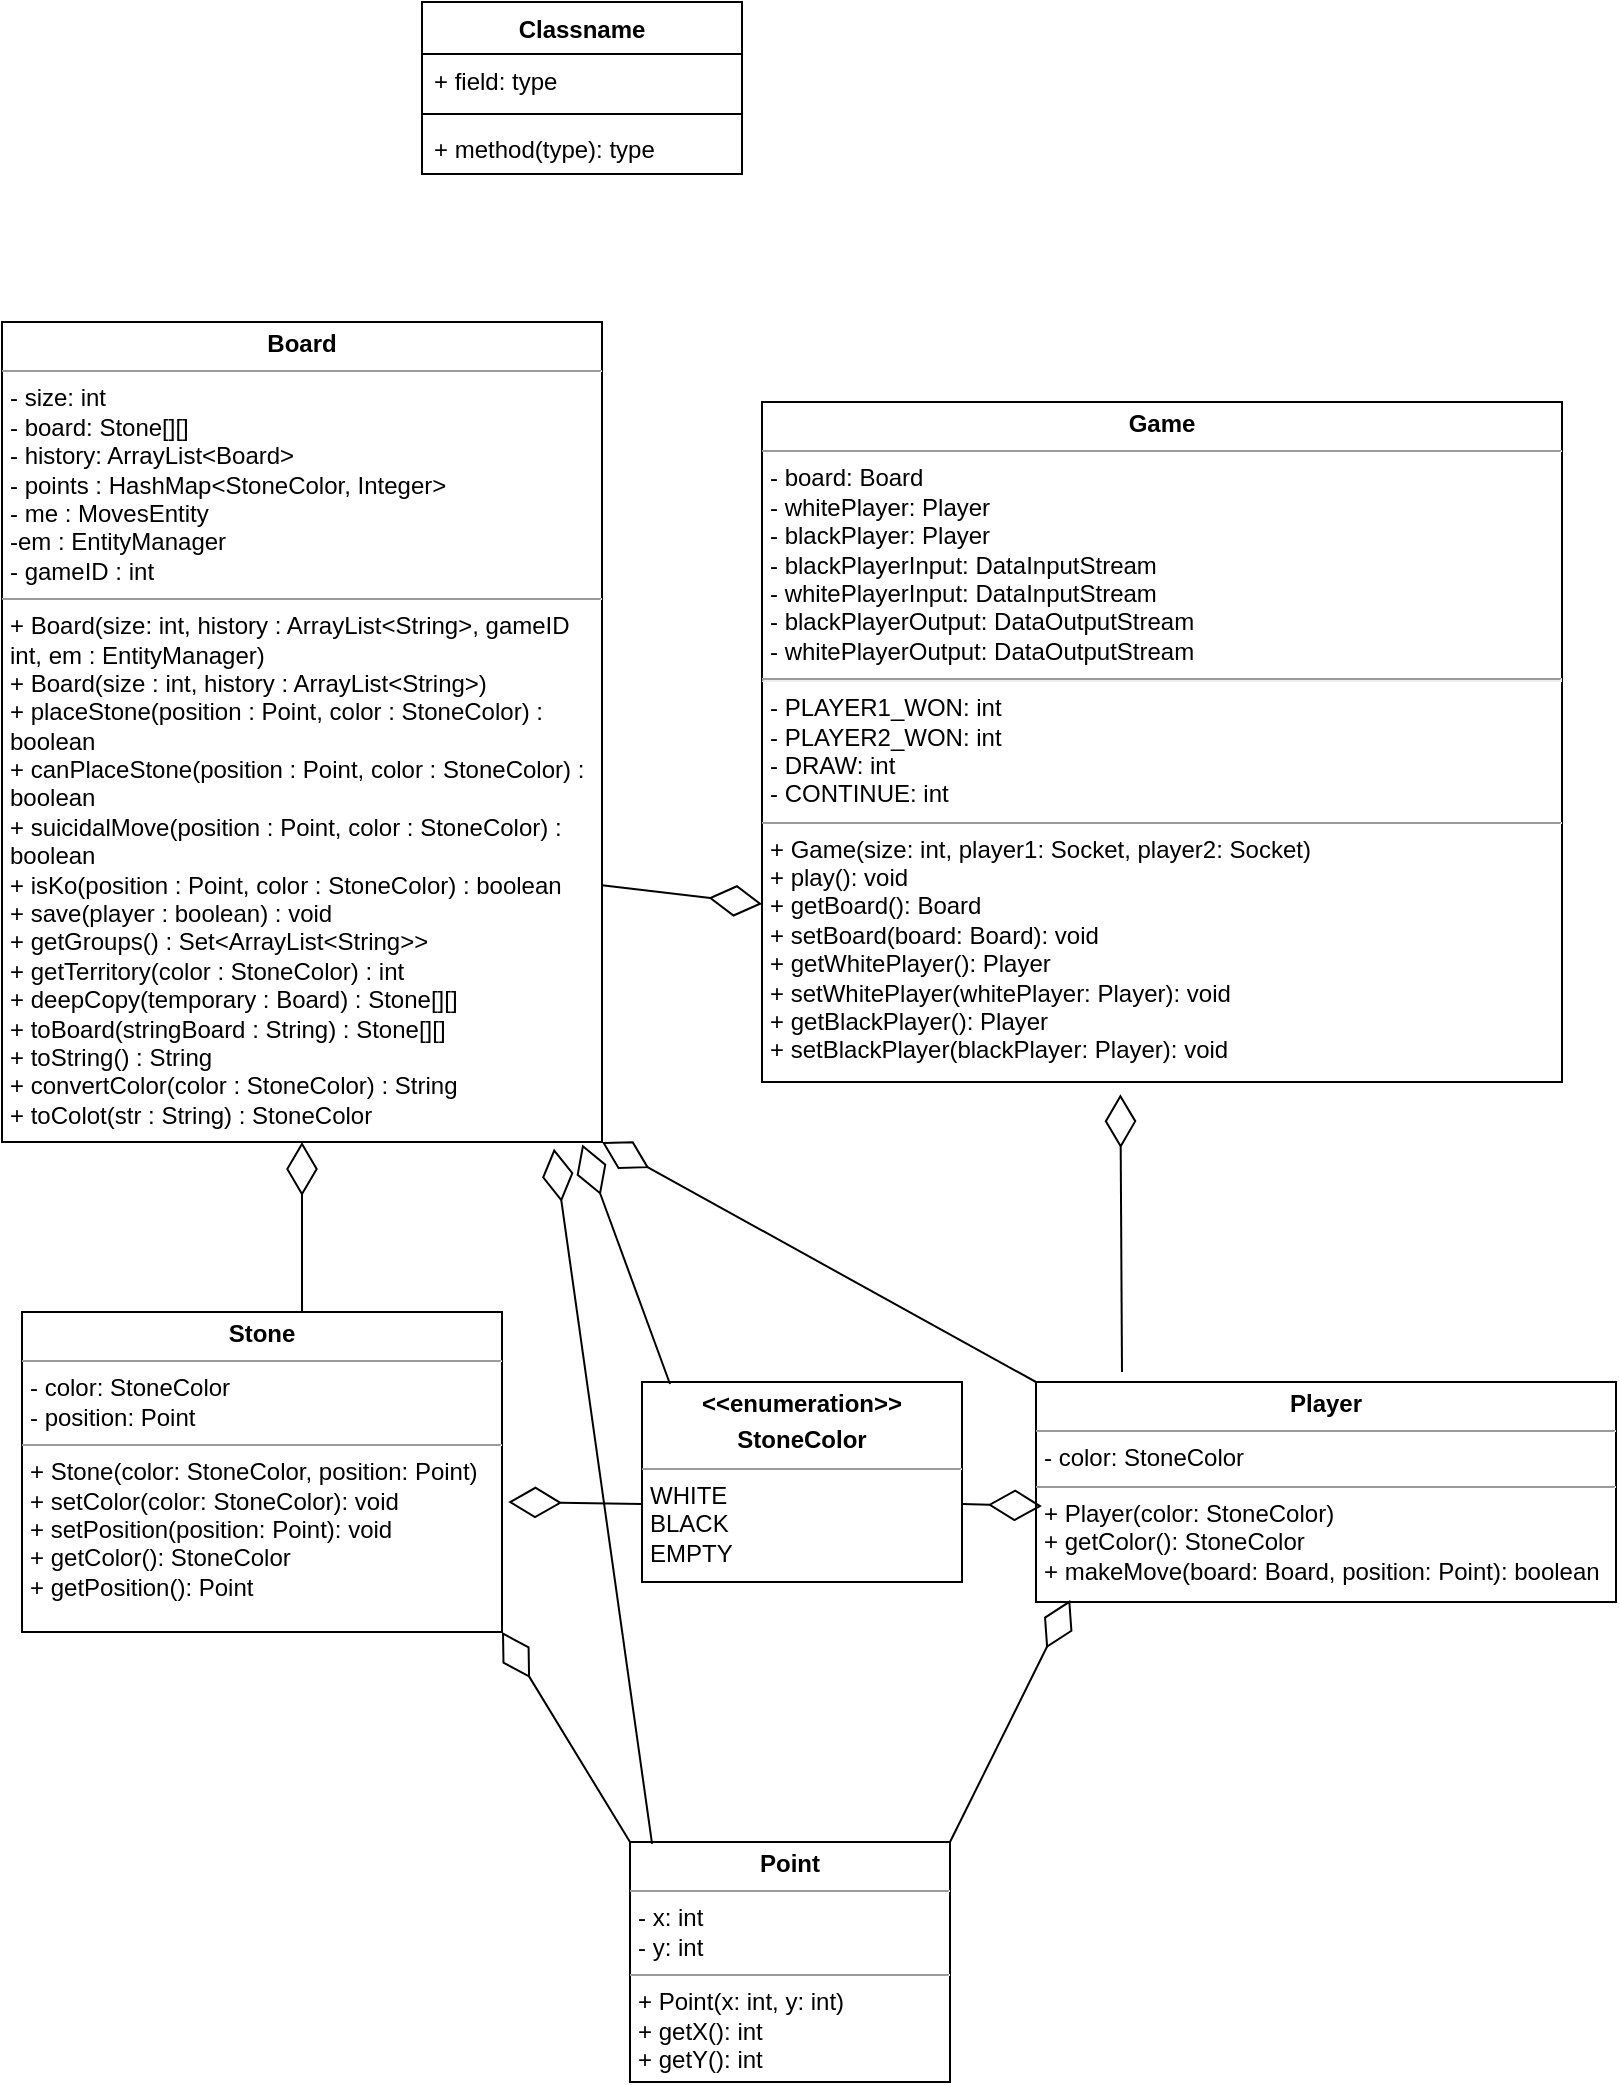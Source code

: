 <mxfile version="22.1.21" type="device">
  <diagram name="Page-1" id="VS52c-lFGsZRs6v1T6AV">
    <mxGraphModel dx="777" dy="694" grid="1" gridSize="10" guides="1" tooltips="1" connect="1" arrows="1" fold="1" page="1" pageScale="1" pageWidth="827" pageHeight="1169" math="0" shadow="0">
      <root>
        <mxCell id="0" />
        <mxCell id="1" parent="0" />
        <mxCell id="GEL21quIKkuOeIs3yus0-1" value="&lt;p style=&quot;margin:0px;margin-top:4px;text-align:center;&quot;&gt;&lt;b&gt;Board&lt;/b&gt;&lt;/p&gt;&lt;hr size=&quot;1&quot;&gt;&lt;p style=&quot;margin:0px;margin-left:4px;&quot;&gt;- size: int&amp;nbsp; &amp;nbsp; &amp;nbsp; &amp;nbsp; &amp;nbsp;&amp;nbsp;&lt;/p&gt;&lt;p style=&quot;margin:0px;margin-left:4px;&quot;&gt;- board: Stone[][]&amp;nbsp;&lt;/p&gt;&lt;p style=&quot;margin:0px;margin-left:4px;&quot;&gt;- history: ArrayList&amp;lt;Board&amp;gt;&lt;/p&gt;&lt;p style=&quot;margin:0px;margin-left:4px;&quot;&gt;- points : HashMap&amp;lt;StoneColor, Integer&amp;gt;&lt;/p&gt;&lt;p style=&quot;margin:0px;margin-left:4px;&quot;&gt;- me : MovesEntity&lt;/p&gt;&lt;p style=&quot;margin:0px;margin-left:4px;&quot;&gt;-em : EntityManager&lt;/p&gt;&lt;p style=&quot;margin:0px;margin-left:4px;&quot;&gt;- gameID : int&amp;nbsp;&lt;/p&gt;&lt;hr size=&quot;1&quot;&gt;&lt;p style=&quot;margin:0px;margin-left:4px;&quot;&gt;+ Board(size: int, history : ArrayList&amp;lt;String&amp;gt;, gameID int, em : EntityManager)&lt;br&gt;&lt;/p&gt;&lt;p style=&quot;margin:0px;margin-left:4px;&quot;&gt;+ Board(size : int, history : ArrayList&amp;lt;String&amp;gt;)&lt;/p&gt;&lt;p style=&quot;margin:0px;margin-left:4px;&quot;&gt;+ placeStone(position : Point, color : StoneColor) : boolean&lt;/p&gt;&lt;p style=&quot;margin:0px;margin-left:4px;&quot;&gt;+ canPlaceStone(position : Point, color : StoneColor) : boolean&lt;/p&gt;&lt;p style=&quot;margin:0px;margin-left:4px;&quot;&gt;+ suicidalMove(position : Point, color : StoneColor) : boolean&lt;/p&gt;&lt;p style=&quot;margin:0px;margin-left:4px;&quot;&gt;+ isKo(position : Point, color : StoneColor) : boolean&lt;/p&gt;&lt;p style=&quot;margin:0px;margin-left:4px;&quot;&gt;+ save(player : boolean) : void&lt;/p&gt;&lt;p style=&quot;margin:0px;margin-left:4px;&quot;&gt;+ getGroups() : Set&amp;lt;ArrayList&amp;lt;String&amp;gt;&amp;gt;&lt;/p&gt;&lt;p style=&quot;margin:0px;margin-left:4px;&quot;&gt;+ getTerritory(color : StoneColor) : int&lt;/p&gt;&lt;p style=&quot;margin:0px;margin-left:4px;&quot;&gt;+ deepCopy(temporary : Board) : Stone[][]&lt;/p&gt;&lt;p style=&quot;margin:0px;margin-left:4px;&quot;&gt;+ toBoard(stringBoard : String) : Stone[][]&lt;/p&gt;&lt;p style=&quot;margin:0px;margin-left:4px;&quot;&gt;+ toString() : String&lt;/p&gt;&lt;p style=&quot;margin:0px;margin-left:4px;&quot;&gt;+ convertColor(color : StoneColor) : String&lt;/p&gt;&lt;p style=&quot;margin:0px;margin-left:4px;&quot;&gt;+ toColot(str : String) : StoneColor&lt;/p&gt;" style="verticalAlign=top;align=left;overflow=fill;fontSize=12;fontFamily=Helvetica;html=1;whiteSpace=wrap;" parent="1" vertex="1">
          <mxGeometry x="20" y="190" width="300" height="410" as="geometry" />
        </mxCell>
        <mxCell id="GEL21quIKkuOeIs3yus0-2" value="&lt;p style=&quot;margin:0px;margin-top:4px;text-align:center;&quot;&gt;&lt;b&gt;Stone&lt;/b&gt;&lt;/p&gt;&lt;hr size=&quot;1&quot;&gt;&lt;p style=&quot;margin:0px;margin-left:4px;&quot;&gt;- color: StoneColor&amp;nbsp; &amp;nbsp; &amp;nbsp;&amp;nbsp;&lt;/p&gt;&lt;p style=&quot;margin:0px;margin-left:4px;&quot;&gt;- position: Point&amp;nbsp; &amp;nbsp; &amp;nbsp; &amp;nbsp;&amp;nbsp;&lt;/p&gt;&lt;hr size=&quot;1&quot;&gt;&lt;p style=&quot;margin:0px;margin-left:4px;&quot;&gt;+ Stone(color: StoneColor, position: Point)&amp;nbsp;&lt;/p&gt;&lt;p style=&quot;margin:0px;margin-left:4px;&quot;&gt;+ setColor(color: StoneColor): void&lt;/p&gt;&lt;p style=&quot;margin:0px;margin-left:4px;&quot;&gt;+ setPosition(position: Point): void&amp;nbsp;&lt;/p&gt;&lt;p style=&quot;margin:0px;margin-left:4px;&quot;&gt;+ getColor(): StoneColor&amp;nbsp;&lt;/p&gt;&lt;p style=&quot;margin:0px;margin-left:4px;&quot;&gt;+ getPosition(): Point&lt;/p&gt;" style="verticalAlign=top;align=left;overflow=fill;fontSize=12;fontFamily=Helvetica;html=1;whiteSpace=wrap;" parent="1" vertex="1">
          <mxGeometry x="30" y="685" width="240" height="160" as="geometry" />
        </mxCell>
        <mxCell id="GEL21quIKkuOeIs3yus0-4" value="&lt;p style=&quot;margin:0px;margin-top:4px;text-align:center;&quot;&gt;&lt;b&gt;&amp;lt;&amp;lt;enumeration&amp;gt;&amp;gt;&lt;/b&gt;&lt;/p&gt;&lt;p style=&quot;margin:0px;margin-top:4px;text-align:center;&quot;&gt;&lt;b&gt;StoneColor&lt;/b&gt;&lt;/p&gt;&lt;hr size=&quot;1&quot;&gt;&lt;p style=&quot;margin:0px;margin-left:4px;&quot;&gt;WHITE&lt;/p&gt;&lt;p style=&quot;margin:0px;margin-left:4px;&quot;&gt;&lt;span style=&quot;background-color: initial;&quot;&gt;BLACK&lt;/span&gt;&lt;/p&gt;&lt;p style=&quot;margin:0px;margin-left:4px;&quot;&gt;EMPTY&lt;/p&gt;" style="verticalAlign=top;align=left;overflow=fill;fontSize=12;fontFamily=Helvetica;html=1;whiteSpace=wrap;" parent="1" vertex="1">
          <mxGeometry x="340" y="720" width="160" height="100" as="geometry" />
        </mxCell>
        <mxCell id="GEL21quIKkuOeIs3yus0-5" value="&lt;p style=&quot;margin:0px;margin-top:4px;text-align:center;&quot;&gt;&lt;b&gt;Point&lt;/b&gt;&lt;/p&gt;&lt;hr size=&quot;1&quot;&gt;&lt;p style=&quot;margin:0px;margin-left:4px;&quot;&gt;&lt;span style=&quot;background-color: initial;&quot;&gt;- x: int&amp;nbsp; &amp;nbsp; &amp;nbsp; &amp;nbsp; &amp;nbsp; &amp;nbsp; &amp;nbsp; &amp;nbsp; &amp;nbsp;&lt;/span&gt;&lt;br&gt;&lt;/p&gt;&lt;p style=&quot;margin:0px;margin-left:4px;&quot;&gt;- y: int&lt;span style=&quot;background-color: initial;&quot;&gt;&amp;nbsp; &amp;nbsp; &amp;nbsp; &amp;nbsp; &amp;nbsp; &amp;nbsp; &amp;nbsp;&amp;nbsp;&lt;/span&gt;&lt;/p&gt;&lt;hr size=&quot;1&quot;&gt;&lt;p style=&quot;border-color: var(--border-color); margin: 0px 0px 0px 4px;&quot;&gt;+ Point(x: int, y: int)&amp;nbsp;&amp;nbsp;&lt;br style=&quot;border-color: var(--border-color);&quot;&gt;&lt;/p&gt;&lt;p style=&quot;border-color: var(--border-color); margin: 0px 0px 0px 4px;&quot;&gt;+ getX(): int&amp;nbsp; &amp;nbsp; &amp;nbsp; &amp;nbsp; &amp;nbsp; &amp;nbsp;&amp;nbsp;&lt;/p&gt;&lt;p style=&quot;border-color: var(--border-color); margin: 0px 0px 0px 4px;&quot;&gt;+ getY(): int&amp;nbsp;&lt;/p&gt;" style="verticalAlign=top;align=left;overflow=fill;fontSize=12;fontFamily=Helvetica;html=1;whiteSpace=wrap;" parent="1" vertex="1">
          <mxGeometry x="334" y="950" width="160" height="120" as="geometry" />
        </mxCell>
        <mxCell id="GEL21quIKkuOeIs3yus0-13" value="&lt;p style=&quot;margin:0px;margin-top:4px;text-align:center;&quot;&gt;&lt;b&gt;Game&lt;/b&gt;&lt;/p&gt;&lt;hr size=&quot;1&quot;&gt;&lt;p style=&quot;margin:0px;margin-left:4px;&quot;&gt;- board: Board&amp;nbsp;&lt;/p&gt;&lt;p style=&quot;margin:0px;margin-left:4px;&quot;&gt;- whitePlayer: Player&amp;nbsp;&lt;br&gt;- blackPlayer: Player&amp;nbsp;&lt;br&gt;- blackPlayerInput: DataInputStream&amp;nbsp;&lt;br&gt;- whitePlayerInput: DataInputStream&amp;nbsp;&lt;br&gt;- blackPlayerOutput: DataOutputStream&amp;nbsp;&lt;br&gt;- whitePlayerOutput: DataOutputStream&amp;nbsp;&lt;/p&gt;&lt;hr&gt;&lt;p style=&quot;margin:0px;margin-left:4px;&quot;&gt;&lt;span style=&quot;background-color: initial;&quot;&gt;- PLAYER1_WON: int&amp;nbsp;&lt;/span&gt;&lt;/p&gt;&lt;p style=&quot;margin:0px;margin-left:4px;&quot;&gt;&lt;span style=&quot;background-color: initial;&quot;&gt;- PLAYER2_WON: int&amp;nbsp;&lt;/span&gt;&lt;/p&gt;&lt;p style=&quot;margin:0px;margin-left:4px;&quot;&gt;- DRAW: int&amp;nbsp;&lt;br&gt;- CONTINUE: int&amp;nbsp;&lt;br&gt;&lt;/p&gt;&lt;hr size=&quot;1&quot;&gt;&lt;p style=&quot;margin:0px;margin-left:4px;&quot;&gt;+ Game(size: int, player1: Socket, player2: Socket)&amp;nbsp;&lt;br style=&quot;border-color: var(--border-color);&quot;&gt;+ play(): void&amp;nbsp;&lt;br style=&quot;border-color: var(--border-color);&quot;&gt;+ getBoard(): Board&amp;nbsp;&lt;br style=&quot;border-color: var(--border-color);&quot;&gt;+ setBoard(board: Board): void&amp;nbsp;&lt;br style=&quot;border-color: var(--border-color);&quot;&gt;+ getWhitePlayer(): Player&amp;nbsp;&lt;br style=&quot;border-color: var(--border-color);&quot;&gt;+ setWhitePlayer(whitePlayer: Player): void&lt;br style=&quot;border-color: var(--border-color);&quot;&gt;+ getBlackPlayer(): Player&amp;nbsp;&lt;br style=&quot;border-color: var(--border-color);&quot;&gt;+ setBlackPlayer(blackPlayer: Player): void&amp;nbsp;&lt;br&gt;&lt;/p&gt;" style="verticalAlign=top;align=left;overflow=fill;fontSize=12;fontFamily=Helvetica;html=1;whiteSpace=wrap;" parent="1" vertex="1">
          <mxGeometry x="400" y="230" width="400" height="340" as="geometry" />
        </mxCell>
        <mxCell id="GEL21quIKkuOeIs3yus0-3" value="&lt;p style=&quot;margin:0px;margin-top:4px;text-align:center;&quot;&gt;&lt;b&gt;Player&lt;/b&gt;&lt;/p&gt;&lt;hr size=&quot;1&quot;&gt;&lt;p style=&quot;margin:0px;margin-left:4px;&quot;&gt;- color: StoneColor&amp;nbsp; &amp;nbsp; &amp;nbsp;&amp;nbsp;&lt;/p&gt;&lt;hr size=&quot;1&quot;&gt;&lt;p style=&quot;margin:0px;margin-left:4px;&quot;&gt;+ Player(color: StoneColor)&amp;nbsp;&lt;/p&gt;&lt;p style=&quot;margin:0px;margin-left:4px;&quot;&gt;+ getColor(): StoneColor&amp;nbsp;&amp;nbsp;&lt;/p&gt;&lt;p style=&quot;margin:0px;margin-left:4px;&quot;&gt;+ makeMove(board: Board, position: Point): boolean&lt;/p&gt;" style="verticalAlign=top;align=left;overflow=fill;fontSize=12;fontFamily=Helvetica;html=1;whiteSpace=wrap;" parent="1" vertex="1">
          <mxGeometry x="537" y="720" width="290" height="110" as="geometry" />
        </mxCell>
        <mxCell id="GEL21quIKkuOeIs3yus0-20" value="" style="endArrow=diamondThin;endFill=0;endSize=24;html=1;rounded=0;exitX=0.069;exitY=0.008;exitDx=0;exitDy=0;entryX=0.92;entryY=1.008;entryDx=0;entryDy=0;entryPerimeter=0;exitPerimeter=0;" parent="1" source="GEL21quIKkuOeIs3yus0-5" target="GEL21quIKkuOeIs3yus0-1" edge="1">
          <mxGeometry width="160" relative="1" as="geometry">
            <mxPoint x="410" y="940" as="sourcePoint" />
            <mxPoint x="570" y="940" as="targetPoint" />
          </mxGeometry>
        </mxCell>
        <mxCell id="GEL21quIKkuOeIs3yus0-21" value="" style="endArrow=diamondThin;endFill=0;endSize=24;html=1;rounded=0;exitX=0;exitY=0;exitDx=0;exitDy=0;entryX=1;entryY=1;entryDx=0;entryDy=0;" parent="1" source="GEL21quIKkuOeIs3yus0-5" target="GEL21quIKkuOeIs3yus0-2" edge="1">
          <mxGeometry width="160" relative="1" as="geometry">
            <mxPoint x="334" y="1033" as="sourcePoint" />
            <mxPoint x="285" y="685" as="targetPoint" />
          </mxGeometry>
        </mxCell>
        <mxCell id="GEL21quIKkuOeIs3yus0-22" value="" style="endArrow=diamondThin;endFill=0;endSize=24;html=1;rounded=0;entryX=0.059;entryY=0.991;entryDx=0;entryDy=0;entryPerimeter=0;" parent="1" target="GEL21quIKkuOeIs3yus0-3" edge="1">
          <mxGeometry width="160" relative="1" as="geometry">
            <mxPoint x="494" y="950" as="sourcePoint" />
            <mxPoint x="430" y="845" as="targetPoint" />
          </mxGeometry>
        </mxCell>
        <mxCell id="GEL21quIKkuOeIs3yus0-24" value="" style="endArrow=diamondThin;endFill=0;endSize=24;html=1;rounded=0;entryX=1;entryY=1;entryDx=0;entryDy=0;exitX=0;exitY=0;exitDx=0;exitDy=0;" parent="1" source="GEL21quIKkuOeIs3yus0-3" target="GEL21quIKkuOeIs3yus0-1" edge="1">
          <mxGeometry width="160" relative="1" as="geometry">
            <mxPoint x="560" y="715" as="sourcePoint" />
            <mxPoint x="603" y="589" as="targetPoint" />
          </mxGeometry>
        </mxCell>
        <mxCell id="GEL21quIKkuOeIs3yus0-25" value="" style="endArrow=diamondThin;endFill=0;endSize=24;html=1;rounded=0;entryX=0.448;entryY=1.018;entryDx=0;entryDy=0;entryPerimeter=0;" parent="1" target="GEL21quIKkuOeIs3yus0-13" edge="1">
          <mxGeometry width="160" relative="1" as="geometry">
            <mxPoint x="580" y="715" as="sourcePoint" />
            <mxPoint x="623" y="589" as="targetPoint" />
          </mxGeometry>
        </mxCell>
        <mxCell id="GEL21quIKkuOeIs3yus0-26" value="" style="endArrow=diamondThin;endFill=0;endSize=24;html=1;rounded=0;entryX=0.01;entryY=0.564;entryDx=0;entryDy=0;entryPerimeter=0;" parent="1" target="GEL21quIKkuOeIs3yus0-3" edge="1">
          <mxGeometry width="160" relative="1" as="geometry">
            <mxPoint x="500" y="781" as="sourcePoint" />
            <mxPoint x="560" y="660" as="targetPoint" />
          </mxGeometry>
        </mxCell>
        <mxCell id="GEL21quIKkuOeIs3yus0-27" value="" style="endArrow=diamondThin;endFill=0;endSize=24;html=1;rounded=0;entryX=1.013;entryY=0.594;entryDx=0;entryDy=0;entryPerimeter=0;" parent="1" target="GEL21quIKkuOeIs3yus0-2" edge="1">
          <mxGeometry width="160" relative="1" as="geometry">
            <mxPoint x="340" y="781" as="sourcePoint" />
            <mxPoint x="400" y="660" as="targetPoint" />
          </mxGeometry>
        </mxCell>
        <mxCell id="GEL21quIKkuOeIs3yus0-28" value="" style="endArrow=diamondThin;endFill=0;endSize=24;html=1;rounded=0;entryX=0.967;entryY=1.003;entryDx=0;entryDy=0;entryPerimeter=0;" parent="1" target="GEL21quIKkuOeIs3yus0-1" edge="1">
          <mxGeometry width="160" relative="1" as="geometry">
            <mxPoint x="354" y="721" as="sourcePoint" />
            <mxPoint x="414" y="600" as="targetPoint" />
          </mxGeometry>
        </mxCell>
        <mxCell id="GEL21quIKkuOeIs3yus0-29" value="" style="endArrow=diamondThin;endFill=0;endSize=24;html=1;rounded=0;entryX=1;entryY=0.687;entryDx=0;entryDy=0;entryPerimeter=0;exitX=1;exitY=0.687;exitDx=0;exitDy=0;exitPerimeter=0;" parent="1" source="GEL21quIKkuOeIs3yus0-1" edge="1">
          <mxGeometry width="160" relative="1" as="geometry">
            <mxPoint x="460" y="360" as="sourcePoint" />
            <mxPoint x="400" y="481" as="targetPoint" />
          </mxGeometry>
        </mxCell>
        <mxCell id="GEL21quIKkuOeIs3yus0-30" value="" style="endArrow=diamondThin;endFill=0;endSize=24;html=1;rounded=0;entryX=0.5;entryY=1;entryDx=0;entryDy=0;" parent="1" target="GEL21quIKkuOeIs3yus0-1" edge="1">
          <mxGeometry width="160" relative="1" as="geometry">
            <mxPoint x="170" y="685" as="sourcePoint" />
            <mxPoint x="230" y="564" as="targetPoint" />
          </mxGeometry>
        </mxCell>
        <mxCell id="ugwH3EYjiV4tjQDurkLr-1" value="Classname" style="swimlane;fontStyle=1;align=center;verticalAlign=top;childLayout=stackLayout;horizontal=1;startSize=26;horizontalStack=0;resizeParent=1;resizeParentMax=0;resizeLast=0;collapsible=1;marginBottom=0;whiteSpace=wrap;html=1;" vertex="1" parent="1">
          <mxGeometry x="230" y="30" width="160" height="86" as="geometry" />
        </mxCell>
        <mxCell id="ugwH3EYjiV4tjQDurkLr-2" value="+ field: type" style="text;strokeColor=none;fillColor=none;align=left;verticalAlign=top;spacingLeft=4;spacingRight=4;overflow=hidden;rotatable=0;points=[[0,0.5],[1,0.5]];portConstraint=eastwest;whiteSpace=wrap;html=1;" vertex="1" parent="ugwH3EYjiV4tjQDurkLr-1">
          <mxGeometry y="26" width="160" height="26" as="geometry" />
        </mxCell>
        <mxCell id="ugwH3EYjiV4tjQDurkLr-3" value="" style="line;strokeWidth=1;fillColor=none;align=left;verticalAlign=middle;spacingTop=-1;spacingLeft=3;spacingRight=3;rotatable=0;labelPosition=right;points=[];portConstraint=eastwest;strokeColor=inherit;" vertex="1" parent="ugwH3EYjiV4tjQDurkLr-1">
          <mxGeometry y="52" width="160" height="8" as="geometry" />
        </mxCell>
        <mxCell id="ugwH3EYjiV4tjQDurkLr-4" value="+ method(type): type" style="text;strokeColor=none;fillColor=none;align=left;verticalAlign=top;spacingLeft=4;spacingRight=4;overflow=hidden;rotatable=0;points=[[0,0.5],[1,0.5]];portConstraint=eastwest;whiteSpace=wrap;html=1;" vertex="1" parent="ugwH3EYjiV4tjQDurkLr-1">
          <mxGeometry y="60" width="160" height="26" as="geometry" />
        </mxCell>
      </root>
    </mxGraphModel>
  </diagram>
</mxfile>
